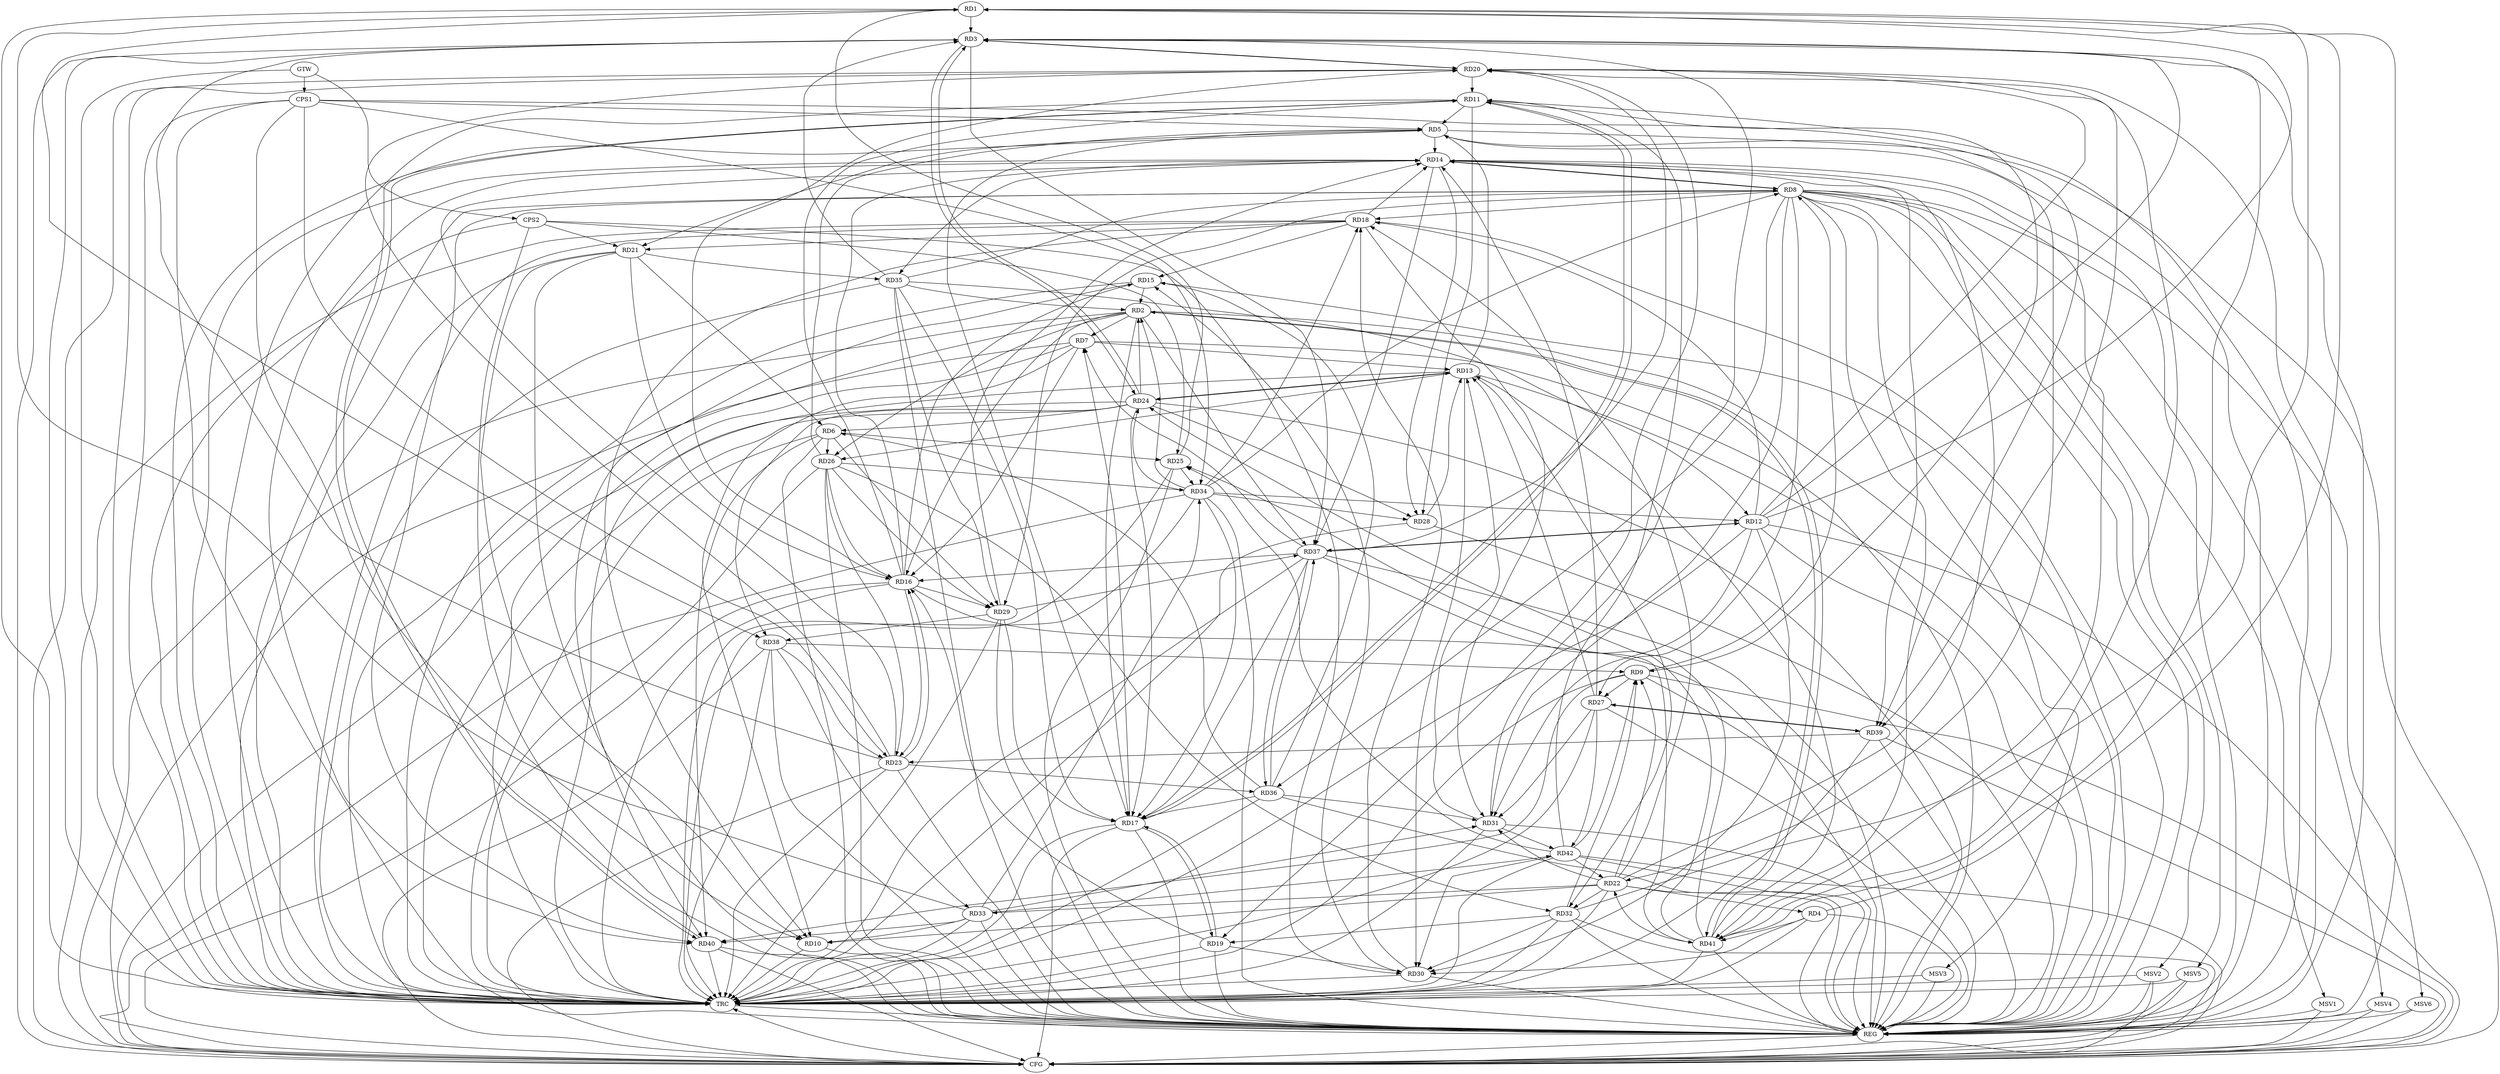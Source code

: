 strict digraph G {
  RD1 [ label="RD1" ];
  RD2 [ label="RD2" ];
  RD3 [ label="RD3" ];
  RD4 [ label="RD4" ];
  RD5 [ label="RD5" ];
  RD6 [ label="RD6" ];
  RD7 [ label="RD7" ];
  RD8 [ label="RD8" ];
  RD9 [ label="RD9" ];
  RD10 [ label="RD10" ];
  RD11 [ label="RD11" ];
  RD12 [ label="RD12" ];
  RD13 [ label="RD13" ];
  RD14 [ label="RD14" ];
  RD15 [ label="RD15" ];
  RD16 [ label="RD16" ];
  RD17 [ label="RD17" ];
  RD18 [ label="RD18" ];
  RD19 [ label="RD19" ];
  RD20 [ label="RD20" ];
  RD21 [ label="RD21" ];
  RD22 [ label="RD22" ];
  RD23 [ label="RD23" ];
  RD24 [ label="RD24" ];
  RD25 [ label="RD25" ];
  RD26 [ label="RD26" ];
  RD27 [ label="RD27" ];
  RD28 [ label="RD28" ];
  RD29 [ label="RD29" ];
  RD30 [ label="RD30" ];
  RD31 [ label="RD31" ];
  RD32 [ label="RD32" ];
  RD33 [ label="RD33" ];
  RD34 [ label="RD34" ];
  RD35 [ label="RD35" ];
  RD36 [ label="RD36" ];
  RD37 [ label="RD37" ];
  RD38 [ label="RD38" ];
  RD39 [ label="RD39" ];
  RD40 [ label="RD40" ];
  RD41 [ label="RD41" ];
  RD42 [ label="RD42" ];
  CPS1 [ label="CPS1" ];
  CPS2 [ label="CPS2" ];
  GTW [ label="GTW" ];
  REG [ label="REG" ];
  CFG [ label="CFG" ];
  TRC [ label="TRC" ];
  MSV1 [ label="MSV1" ];
  MSV2 [ label="MSV2" ];
  MSV3 [ label="MSV3" ];
  MSV4 [ label="MSV4" ];
  MSV5 [ label="MSV5" ];
  MSV6 [ label="MSV6" ];
  RD1 -> RD3;
  RD4 -> RD1;
  RD12 -> RD1;
  RD25 -> RD1;
  RD32 -> RD1;
  RD33 -> RD1;
  RD1 -> RD38;
  RD2 -> RD7;
  RD15 -> RD2;
  RD2 -> RD16;
  RD2 -> RD17;
  RD24 -> RD2;
  RD2 -> RD26;
  RD34 -> RD2;
  RD35 -> RD2;
  RD2 -> RD37;
  RD2 -> RD41;
  RD41 -> RD2;
  RD12 -> RD3;
  RD3 -> RD20;
  RD20 -> RD3;
  RD23 -> RD3;
  RD3 -> RD24;
  RD24 -> RD3;
  RD31 -> RD3;
  RD35 -> RD3;
  RD3 -> RD37;
  RD3 -> RD41;
  RD22 -> RD4;
  RD4 -> RD30;
  RD4 -> RD41;
  RD11 -> RD5;
  RD13 -> RD5;
  RD5 -> RD14;
  RD5 -> RD17;
  RD5 -> RD21;
  RD5 -> RD22;
  RD26 -> RD5;
  RD21 -> RD6;
  RD24 -> RD6;
  RD6 -> RD25;
  RD6 -> RD26;
  RD6 -> RD29;
  RD36 -> RD6;
  RD6 -> RD40;
  RD7 -> RD10;
  RD7 -> RD13;
  RD7 -> RD16;
  RD17 -> RD7;
  RD37 -> RD7;
  RD9 -> RD8;
  RD8 -> RD14;
  RD14 -> RD8;
  RD8 -> RD18;
  RD8 -> RD27;
  RD8 -> RD29;
  RD8 -> RD31;
  RD34 -> RD8;
  RD35 -> RD8;
  RD8 -> RD36;
  RD8 -> RD40;
  RD8 -> RD41;
  RD11 -> RD9;
  RD22 -> RD9;
  RD9 -> RD27;
  RD32 -> RD9;
  RD38 -> RD9;
  RD9 -> RD40;
  RD42 -> RD9;
  RD18 -> RD10;
  RD21 -> RD10;
  RD22 -> RD10;
  RD33 -> RD10;
  RD16 -> RD11;
  RD11 -> RD17;
  RD17 -> RD11;
  RD20 -> RD11;
  RD11 -> RD28;
  RD11 -> RD40;
  RD40 -> RD11;
  RD42 -> RD11;
  RD12 -> RD18;
  RD12 -> RD20;
  RD12 -> RD30;
  RD12 -> RD31;
  RD34 -> RD12;
  RD35 -> RD12;
  RD12 -> RD37;
  RD37 -> RD12;
  RD13 -> RD24;
  RD24 -> RD13;
  RD13 -> RD26;
  RD27 -> RD13;
  RD28 -> RD13;
  RD13 -> RD30;
  RD31 -> RD13;
  RD13 -> RD32;
  RD41 -> RD13;
  RD16 -> RD14;
  RD18 -> RD14;
  RD22 -> RD14;
  RD23 -> RD14;
  RD27 -> RD14;
  RD14 -> RD28;
  RD29 -> RD14;
  RD14 -> RD35;
  RD14 -> RD37;
  RD14 -> RD39;
  RD14 -> RD40;
  RD14 -> RD41;
  RD16 -> RD15;
  RD18 -> RD15;
  RD30 -> RD15;
  RD36 -> RD15;
  RD15 -> RD40;
  RD19 -> RD16;
  RD16 -> RD20;
  RD21 -> RD16;
  RD16 -> RD23;
  RD23 -> RD16;
  RD26 -> RD16;
  RD16 -> RD29;
  RD37 -> RD16;
  RD17 -> RD19;
  RD19 -> RD17;
  RD24 -> RD17;
  RD29 -> RD17;
  RD34 -> RD17;
  RD35 -> RD17;
  RD36 -> RD17;
  RD37 -> RD17;
  RD18 -> RD21;
  RD22 -> RD18;
  RD30 -> RD18;
  RD18 -> RD31;
  RD34 -> RD18;
  RD20 -> RD19;
  RD19 -> RD30;
  RD32 -> RD19;
  RD23 -> RD20;
  RD37 -> RD20;
  RD20 -> RD39;
  RD41 -> RD20;
  RD21 -> RD35;
  RD22 -> RD31;
  RD22 -> RD32;
  RD22 -> RD33;
  RD41 -> RD22;
  RD42 -> RD22;
  RD26 -> RD23;
  RD23 -> RD36;
  RD38 -> RD23;
  RD39 -> RD23;
  RD24 -> RD28;
  RD34 -> RD24;
  RD24 -> RD38;
  RD41 -> RD24;
  RD25 -> RD34;
  RD41 -> RD25;
  RD42 -> RD25;
  RD26 -> RD29;
  RD26 -> RD32;
  RD26 -> RD34;
  RD27 -> RD31;
  RD27 -> RD39;
  RD39 -> RD27;
  RD27 -> RD42;
  RD34 -> RD28;
  RD35 -> RD29;
  RD29 -> RD37;
  RD29 -> RD38;
  RD32 -> RD30;
  RD42 -> RD30;
  RD33 -> RD31;
  RD36 -> RD31;
  RD31 -> RD42;
  RD33 -> RD34;
  RD38 -> RD33;
  RD33 -> RD40;
  RD33 -> RD42;
  RD36 -> RD37;
  RD37 -> RD36;
  RD37 -> RD41;
  CPS1 -> RD10;
  CPS1 -> RD23;
  CPS1 -> RD34;
  CPS1 -> RD39;
  CPS1 -> RD5;
  CPS2 -> RD25;
  CPS2 -> RD30;
  CPS2 -> RD21;
  GTW -> CPS1;
  GTW -> CPS2;
  RD1 -> REG;
  RD2 -> REG;
  RD3 -> REG;
  RD4 -> REG;
  RD5 -> REG;
  RD6 -> REG;
  RD7 -> REG;
  RD8 -> REG;
  RD9 -> REG;
  RD10 -> REG;
  RD11 -> REG;
  RD12 -> REG;
  RD13 -> REG;
  RD14 -> REG;
  RD15 -> REG;
  RD16 -> REG;
  RD17 -> REG;
  RD18 -> REG;
  RD19 -> REG;
  RD20 -> REG;
  RD21 -> REG;
  RD22 -> REG;
  RD23 -> REG;
  RD24 -> REG;
  RD25 -> REG;
  RD26 -> REG;
  RD27 -> REG;
  RD28 -> REG;
  RD29 -> REG;
  RD30 -> REG;
  RD31 -> REG;
  RD32 -> REG;
  RD33 -> REG;
  RD34 -> REG;
  RD35 -> REG;
  RD36 -> REG;
  RD37 -> REG;
  RD38 -> REG;
  RD39 -> REG;
  RD40 -> REG;
  RD41 -> REG;
  RD42 -> REG;
  CPS1 -> REG;
  CPS2 -> REG;
  RD9 -> CFG;
  RD42 -> CFG;
  RD38 -> CFG;
  RD23 -> CFG;
  RD40 -> CFG;
  RD17 -> CFG;
  RD18 -> CFG;
  RD7 -> CFG;
  RD39 -> CFG;
  RD34 -> CFG;
  RD32 -> CFG;
  RD20 -> CFG;
  RD12 -> CFG;
  RD3 -> CFG;
  RD2 -> CFG;
  RD16 -> CFG;
  RD24 -> CFG;
  RD5 -> CFG;
  REG -> CFG;
  RD1 -> TRC;
  RD2 -> TRC;
  RD3 -> TRC;
  RD4 -> TRC;
  RD5 -> TRC;
  RD6 -> TRC;
  RD7 -> TRC;
  RD8 -> TRC;
  RD9 -> TRC;
  RD10 -> TRC;
  RD11 -> TRC;
  RD12 -> TRC;
  RD13 -> TRC;
  RD14 -> TRC;
  RD15 -> TRC;
  RD16 -> TRC;
  RD17 -> TRC;
  RD18 -> TRC;
  RD19 -> TRC;
  RD20 -> TRC;
  RD21 -> TRC;
  RD22 -> TRC;
  RD23 -> TRC;
  RD24 -> TRC;
  RD25 -> TRC;
  RD26 -> TRC;
  RD27 -> TRC;
  RD28 -> TRC;
  RD29 -> TRC;
  RD30 -> TRC;
  RD31 -> TRC;
  RD32 -> TRC;
  RD33 -> TRC;
  RD34 -> TRC;
  RD35 -> TRC;
  RD36 -> TRC;
  RD37 -> TRC;
  RD38 -> TRC;
  RD39 -> TRC;
  RD40 -> TRC;
  RD41 -> TRC;
  RD42 -> TRC;
  CPS1 -> TRC;
  CPS2 -> TRC;
  GTW -> TRC;
  CFG -> TRC;
  TRC -> REG;
  RD8 -> MSV1;
  RD8 -> MSV2;
  MSV1 -> REG;
  MSV1 -> CFG;
  MSV2 -> REG;
  MSV2 -> TRC;
  MSV2 -> CFG;
  RD8 -> MSV3;
  RD8 -> MSV4;
  RD8 -> MSV5;
  MSV3 -> REG;
  MSV3 -> TRC;
  MSV4 -> REG;
  MSV4 -> CFG;
  MSV5 -> REG;
  MSV5 -> TRC;
  MSV5 -> CFG;
  RD8 -> MSV6;
  MSV6 -> REG;
  MSV6 -> CFG;
}
